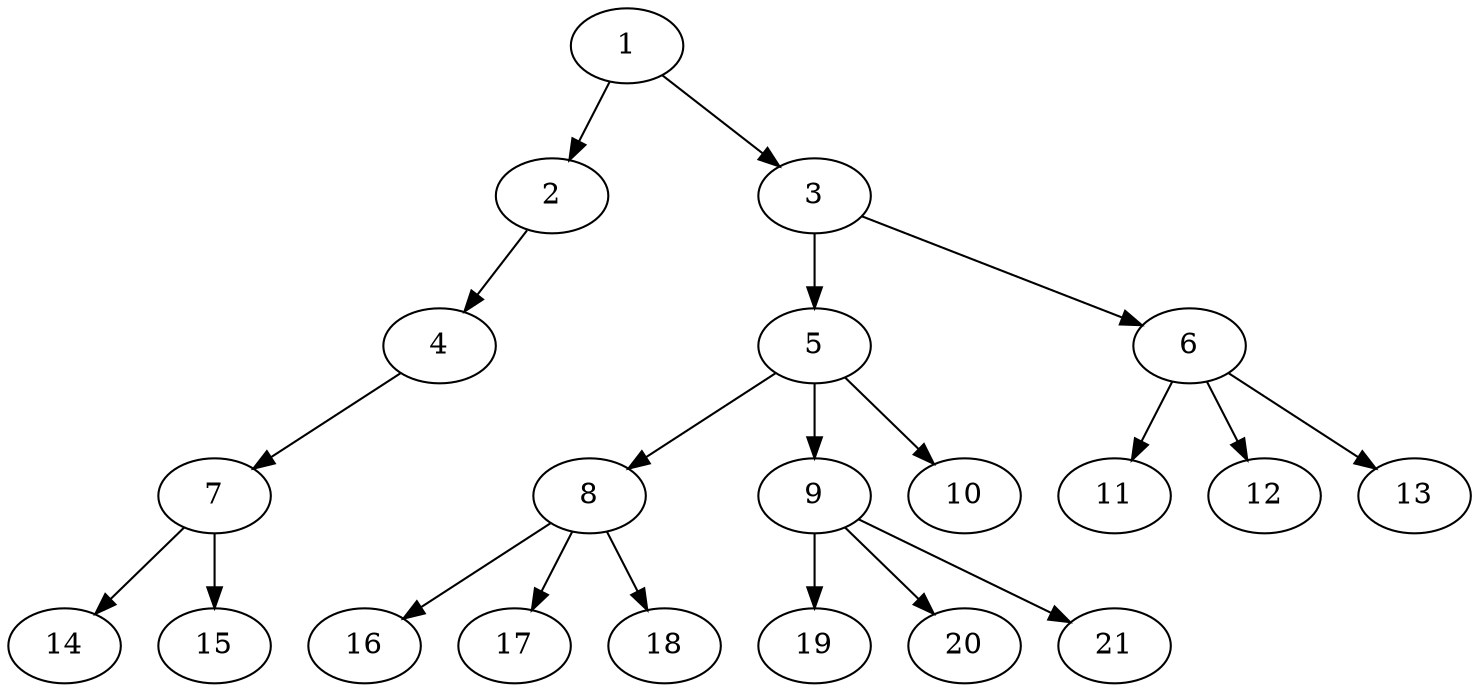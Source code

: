 digraph "core_16p_gb_OutTree-Unbalanced-MaxBf-3_Nodes_21_CCR_0.10_WeightType_Random_schedule.gxl" {
	graph ["Number of processors"=16,
		"Total schedule length"=416
	];
	1	 ["Finish time"=52,
		Processor=10,
		"Start time"=0,
		Weight=52];
	2	 ["Finish time"=132,
		Processor=1,
		"Start time"=54,
		Weight=78];
	1 -> 2	 [Weight=2];
	3	 ["Finish time"=156,
		Processor=10,
		"Start time"=52,
		Weight=104];
	1 -> 3	 [Weight=3];
	4	 ["Finish time"=195,
		Processor=16,
		"Start time"=156,
		Weight=39];
	2 -> 4	 [Weight=4];
	5	 ["Finish time"=247,
		Processor=10,
		"Start time"=156,
		Weight=91];
	3 -> 5	 [Weight=4];
	6	 ["Finish time"=212,
		Processor=2,
		"Start time"=160,
		Weight=52];
	3 -> 6	 [Weight=4];
	7	 ["Finish time"=236,
		Processor=8,
		"Start time"=197,
		Weight=39];
	4 -> 7	 [Weight=2];
	8	 ["Finish time"=286,
		Processor=10,
		"Start time"=247,
		Weight=39];
	5 -> 8	 [Weight=9];
	9	 ["Finish time"=319,
		Processor=5,
		"Start time"=267,
		Weight=52];
	5 -> 9	 [Weight=10];
	10	 ["Finish time"=416,
		Processor=7,
		"Start time"=390,
		Weight=26];
	5 -> 10	 [Weight=9];
	11	 ["Finish time"=286,
		Processor=14,
		"Start time"=247,
		Weight=39];
	6 -> 11	 [Weight=4];
	12	 ["Finish time"=351,
		Processor=2,
		"Start time"=299,
		Weight=52];
	6 -> 12	 [Weight=10];
	13	 ["Finish time"=240,
		Processor=9,
		"Start time"=214,
		Weight=26];
	6 -> 13	 [Weight=2];
	14	 ["Finish time"=325,
		Processor=16,
		"Start time"=286,
		Weight=39];
	7 -> 14	 [Weight=8];
	15	 ["Finish time"=364,
		Processor=15,
		"Start time"=247,
		Weight=117];
	7 -> 15	 [Weight=10];
	16	 ["Finish time"=416,
		Processor=6,
		"Start time"=351,
		Weight=65];
	8 -> 16	 [Weight=8];
	17	 ["Finish time"=416,
		Processor=1,
		"Start time"=312,
		Weight=104];
	8 -> 17	 [Weight=10];
	18	 ["Finish time"=416,
		Processor=10,
		"Start time"=286,
		Weight=130];
	8 -> 18	 [Weight=8];
	19	 ["Finish time"=416,
		Processor=4,
		"Start time"=390,
		Weight=26];
	9 -> 19	 [Weight=10];
	20	 ["Finish time"=416,
		Processor=5,
		"Start time"=338,
		Weight=78];
	9 -> 20	 [Weight=4];
	21	 ["Finish time"=351,
		Processor=3,
		"Start time"=325,
		Weight=26];
	9 -> 21	 [Weight=6];
}
